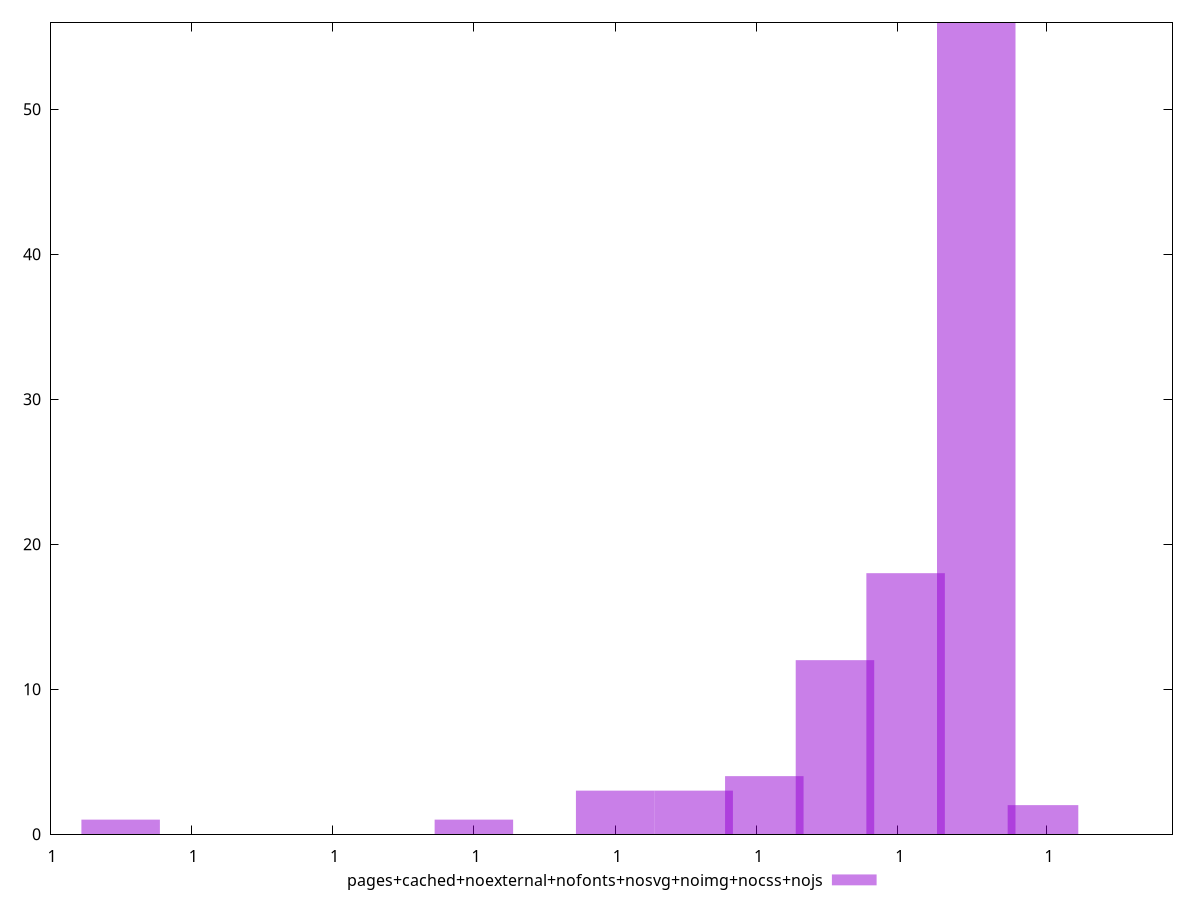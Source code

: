 $_pagesCachedNoexternalNofontsNosvgNoimgNocssNojs <<EOF
0.9999999999999972 12
0.9999999999999992 56
0.9999999999999982 18
0.9999999999999921 1
0.9999999999999941 3
0.9999999999999871 1
0.9999999999999952 3
0.9999999999999962 4
1.0000000000000002 2
EOF
set key outside below
set terminal pngcairo
set output "report_00006_2020-11-02T20-21-41.718Z/bootup-time/pages+cached+noexternal+nofonts+nosvg+noimg+nocss+nojs//hist.png"
set yrange [0:56]
set boxwidth 1.0129873703669156e-15
set style fill transparent solid 0.5 noborder
plot $_pagesCachedNoexternalNofontsNosvgNoimgNocssNojs title "pages+cached+noexternal+nofonts+nosvg+noimg+nocss+nojs" with boxes ,